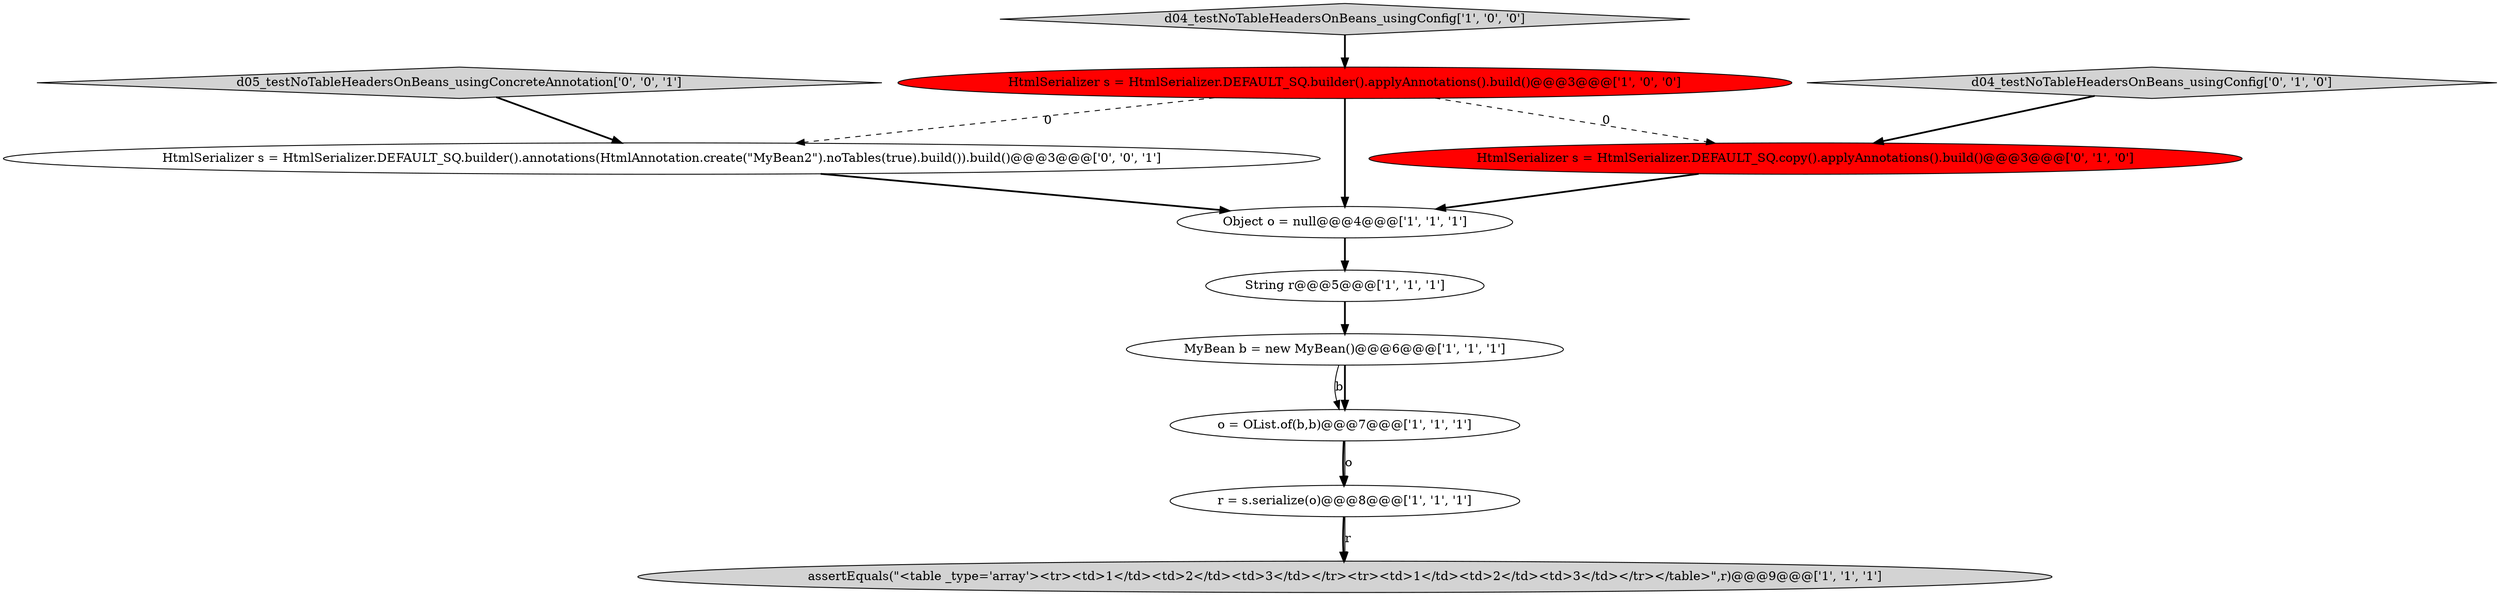 digraph {
5 [style = filled, label = "d04_testNoTableHeadersOnBeans_usingConfig['1', '0', '0']", fillcolor = lightgray, shape = diamond image = "AAA0AAABBB1BBB"];
10 [style = filled, label = "HtmlSerializer s = HtmlSerializer.DEFAULT_SQ.builder().annotations(HtmlAnnotation.create(\"MyBean2\").noTables(true).build()).build()@@@3@@@['0', '0', '1']", fillcolor = white, shape = ellipse image = "AAA0AAABBB3BBB"];
2 [style = filled, label = "assertEquals(\"<table _type='array'><tr><td>1</td><td>2</td><td>3</td></tr><tr><td>1</td><td>2</td><td>3</td></tr></table>\",r)@@@9@@@['1', '1', '1']", fillcolor = lightgray, shape = ellipse image = "AAA0AAABBB1BBB"];
4 [style = filled, label = "String r@@@5@@@['1', '1', '1']", fillcolor = white, shape = ellipse image = "AAA0AAABBB1BBB"];
11 [style = filled, label = "d05_testNoTableHeadersOnBeans_usingConcreteAnnotation['0', '0', '1']", fillcolor = lightgray, shape = diamond image = "AAA0AAABBB3BBB"];
6 [style = filled, label = "o = OList.of(b,b)@@@7@@@['1', '1', '1']", fillcolor = white, shape = ellipse image = "AAA0AAABBB1BBB"];
8 [style = filled, label = "HtmlSerializer s = HtmlSerializer.DEFAULT_SQ.copy().applyAnnotations().build()@@@3@@@['0', '1', '0']", fillcolor = red, shape = ellipse image = "AAA1AAABBB2BBB"];
7 [style = filled, label = "r = s.serialize(o)@@@8@@@['1', '1', '1']", fillcolor = white, shape = ellipse image = "AAA0AAABBB1BBB"];
1 [style = filled, label = "MyBean b = new MyBean()@@@6@@@['1', '1', '1']", fillcolor = white, shape = ellipse image = "AAA0AAABBB1BBB"];
0 [style = filled, label = "HtmlSerializer s = HtmlSerializer.DEFAULT_SQ.builder().applyAnnotations().build()@@@3@@@['1', '0', '0']", fillcolor = red, shape = ellipse image = "AAA1AAABBB1BBB"];
9 [style = filled, label = "d04_testNoTableHeadersOnBeans_usingConfig['0', '1', '0']", fillcolor = lightgray, shape = diamond image = "AAA0AAABBB2BBB"];
3 [style = filled, label = "Object o = null@@@4@@@['1', '1', '1']", fillcolor = white, shape = ellipse image = "AAA0AAABBB1BBB"];
0->3 [style = bold, label=""];
0->8 [style = dashed, label="0"];
10->3 [style = bold, label=""];
1->6 [style = solid, label="b"];
4->1 [style = bold, label=""];
1->6 [style = bold, label=""];
6->7 [style = bold, label=""];
5->0 [style = bold, label=""];
9->8 [style = bold, label=""];
11->10 [style = bold, label=""];
3->4 [style = bold, label=""];
7->2 [style = bold, label=""];
6->7 [style = solid, label="o"];
0->10 [style = dashed, label="0"];
7->2 [style = solid, label="r"];
8->3 [style = bold, label=""];
}
